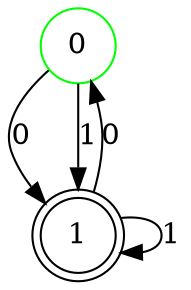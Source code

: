 digraph {
	node [color=green shape=circle]
	0
	node [color=black shape=doublecircle]
	1
	0 -> 1 [label=0]
	0 -> 1 [label=1]
	1 -> 0 [label=0]
	1 -> 1 [label=1]
}
